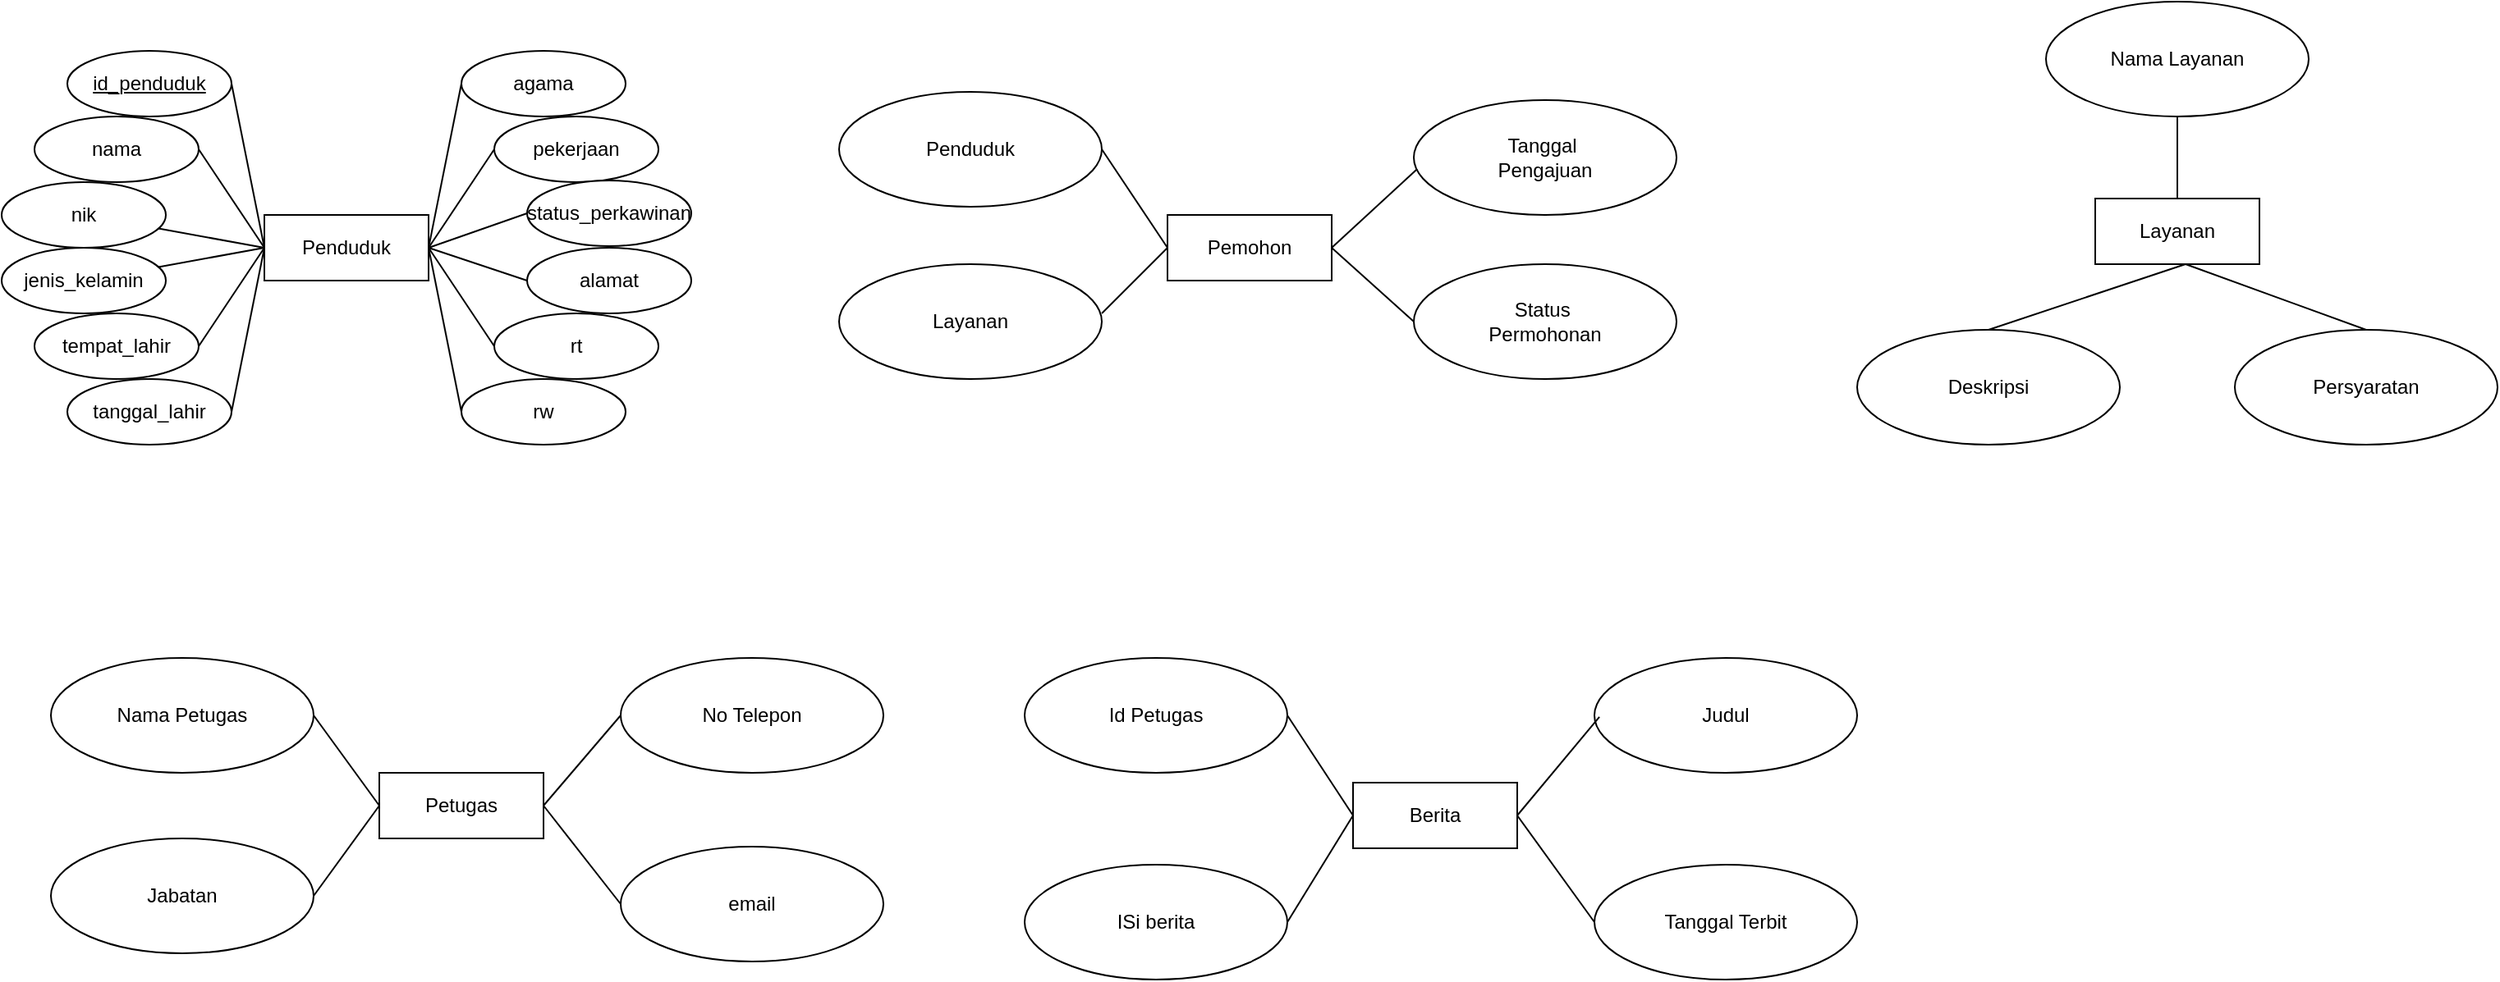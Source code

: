 <mxfile version="24.6.1" type="device">
  <diagram name="Page-1" id="Gd6AUDYWB9hMmStg1P0N">
    <mxGraphModel dx="1728" dy="2201" grid="1" gridSize="10" guides="1" tooltips="1" connect="1" arrows="1" fold="1" page="1" pageScale="1" pageWidth="827" pageHeight="1169" math="0" shadow="0">
      <root>
        <mxCell id="0" />
        <mxCell id="1" parent="0" />
        <mxCell id="cY2Ie32fFYvWca_skU1s-1" value="Penduduk" style="whiteSpace=wrap;html=1;align=center;" parent="1" vertex="1">
          <mxGeometry x="160" y="120" width="100" height="40" as="geometry" />
        </mxCell>
        <mxCell id="cY2Ie32fFYvWca_skU1s-3" value="Layanan" style="whiteSpace=wrap;html=1;align=center;" parent="1" vertex="1">
          <mxGeometry x="1275" y="110" width="100" height="40" as="geometry" />
        </mxCell>
        <mxCell id="cY2Ie32fFYvWca_skU1s-4" value="Petugas" style="whiteSpace=wrap;html=1;align=center;" parent="1" vertex="1">
          <mxGeometry x="230" y="460" width="100" height="40" as="geometry" />
        </mxCell>
        <mxCell id="cY2Ie32fFYvWca_skU1s-5" value="Berita" style="whiteSpace=wrap;html=1;align=center;" parent="1" vertex="1">
          <mxGeometry x="823" y="466" width="100" height="40" as="geometry" />
        </mxCell>
        <mxCell id="cY2Ie32fFYvWca_skU1s-22" style="rounded=0;orthogonalLoop=1;jettySize=auto;html=1;entryX=0;entryY=0.5;entryDx=0;entryDy=0;endArrow=none;startFill=0;exitX=1;exitY=0.5;exitDx=0;exitDy=0;" parent="1" source="cY2Ie32fFYvWca_skU1s-7" target="cY2Ie32fFYvWca_skU1s-1" edge="1">
          <mxGeometry relative="1" as="geometry">
            <mxPoint x="140" y="140.0" as="targetPoint" />
          </mxGeometry>
        </mxCell>
        <mxCell id="cY2Ie32fFYvWca_skU1s-7" value="id_penduduk" style="ellipse;whiteSpace=wrap;html=1;align=center;fontStyle=4;" parent="1" vertex="1">
          <mxGeometry x="40" y="20" width="100" height="40" as="geometry" />
        </mxCell>
        <mxCell id="cY2Ie32fFYvWca_skU1s-23" style="rounded=0;orthogonalLoop=1;jettySize=auto;html=1;exitX=1;exitY=0.5;exitDx=0;exitDy=0;entryX=0;entryY=0.5;entryDx=0;entryDy=0;endArrow=none;startFill=0;" parent="1" source="cY2Ie32fFYvWca_skU1s-8" target="cY2Ie32fFYvWca_skU1s-1" edge="1">
          <mxGeometry relative="1" as="geometry">
            <mxPoint x="140" y="140.0" as="targetPoint" />
          </mxGeometry>
        </mxCell>
        <mxCell id="cY2Ie32fFYvWca_skU1s-8" value="nama" style="ellipse;whiteSpace=wrap;html=1;align=center;" parent="1" vertex="1">
          <mxGeometry x="20" y="60" width="100" height="40" as="geometry" />
        </mxCell>
        <mxCell id="cY2Ie32fFYvWca_skU1s-25" style="rounded=0;orthogonalLoop=1;jettySize=auto;html=1;entryX=0;entryY=0.5;entryDx=0;entryDy=0;endArrow=none;startFill=0;" parent="1" source="cY2Ie32fFYvWca_skU1s-9" target="cY2Ie32fFYvWca_skU1s-1" edge="1">
          <mxGeometry relative="1" as="geometry">
            <mxPoint x="140" y="140.0" as="targetPoint" />
          </mxGeometry>
        </mxCell>
        <mxCell id="cY2Ie32fFYvWca_skU1s-9" value="nik" style="ellipse;whiteSpace=wrap;html=1;align=center;" parent="1" vertex="1">
          <mxGeometry y="100" width="100" height="40" as="geometry" />
        </mxCell>
        <mxCell id="cY2Ie32fFYvWca_skU1s-26" style="rounded=0;orthogonalLoop=1;jettySize=auto;html=1;entryX=0;entryY=0.5;entryDx=0;entryDy=0;endArrow=none;startFill=0;" parent="1" source="cY2Ie32fFYvWca_skU1s-10" target="cY2Ie32fFYvWca_skU1s-1" edge="1">
          <mxGeometry relative="1" as="geometry">
            <mxPoint x="140" y="140.0" as="targetPoint" />
          </mxGeometry>
        </mxCell>
        <mxCell id="cY2Ie32fFYvWca_skU1s-10" value="jenis_kelamin" style="ellipse;whiteSpace=wrap;html=1;align=center;" parent="1" vertex="1">
          <mxGeometry y="140" width="100" height="40" as="geometry" />
        </mxCell>
        <mxCell id="cY2Ie32fFYvWca_skU1s-27" style="rounded=0;orthogonalLoop=1;jettySize=auto;html=1;entryX=0;entryY=0.5;entryDx=0;entryDy=0;endArrow=none;startFill=0;exitX=1;exitY=0.5;exitDx=0;exitDy=0;" parent="1" source="cY2Ie32fFYvWca_skU1s-11" target="cY2Ie32fFYvWca_skU1s-1" edge="1">
          <mxGeometry relative="1" as="geometry">
            <mxPoint x="140" y="140.0" as="targetPoint" />
          </mxGeometry>
        </mxCell>
        <mxCell id="cY2Ie32fFYvWca_skU1s-11" value="tempat_lahir" style="ellipse;whiteSpace=wrap;html=1;align=center;" parent="1" vertex="1">
          <mxGeometry x="20" y="180" width="100" height="40" as="geometry" />
        </mxCell>
        <mxCell id="cY2Ie32fFYvWca_skU1s-12" value="agama" style="ellipse;whiteSpace=wrap;html=1;align=center;" parent="1" vertex="1">
          <mxGeometry x="280" y="20" width="100" height="40" as="geometry" />
        </mxCell>
        <mxCell id="cY2Ie32fFYvWca_skU1s-13" value="pekerjaan" style="ellipse;whiteSpace=wrap;html=1;align=center;" parent="1" vertex="1">
          <mxGeometry x="300" y="60" width="100" height="40" as="geometry" />
        </mxCell>
        <mxCell id="cY2Ie32fFYvWca_skU1s-14" value="status_perkawinan" style="ellipse;whiteSpace=wrap;html=1;align=center;" parent="1" vertex="1">
          <mxGeometry x="320" y="99" width="100" height="40" as="geometry" />
        </mxCell>
        <mxCell id="cY2Ie32fFYvWca_skU1s-15" value="alamat" style="ellipse;whiteSpace=wrap;html=1;align=center;" parent="1" vertex="1">
          <mxGeometry x="320" y="140" width="100" height="40" as="geometry" />
        </mxCell>
        <mxCell id="cY2Ie32fFYvWca_skU1s-16" value="rt" style="ellipse;whiteSpace=wrap;html=1;align=center;" parent="1" vertex="1">
          <mxGeometry x="300" y="180" width="100" height="40" as="geometry" />
        </mxCell>
        <mxCell id="cY2Ie32fFYvWca_skU1s-17" value="rw" style="ellipse;whiteSpace=wrap;html=1;align=center;" parent="1" vertex="1">
          <mxGeometry x="280" y="220" width="100" height="40" as="geometry" />
        </mxCell>
        <mxCell id="cY2Ie32fFYvWca_skU1s-28" style="rounded=0;orthogonalLoop=1;jettySize=auto;html=1;endArrow=none;startFill=0;exitX=1;exitY=0.5;exitDx=0;exitDy=0;" parent="1" source="cY2Ie32fFYvWca_skU1s-18" edge="1">
          <mxGeometry relative="1" as="geometry">
            <mxPoint x="160" y="140" as="targetPoint" />
          </mxGeometry>
        </mxCell>
        <mxCell id="cY2Ie32fFYvWca_skU1s-18" value="tanggal_lahir" style="ellipse;whiteSpace=wrap;html=1;align=center;" parent="1" vertex="1">
          <mxGeometry x="40" y="220" width="100" height="40" as="geometry" />
        </mxCell>
        <mxCell id="jJI12ZAiiK0Du7H_jOjz-1" value="" style="endArrow=none;html=1;rounded=0;entryX=0;entryY=0.5;entryDx=0;entryDy=0;" edge="1" parent="1" target="cY2Ie32fFYvWca_skU1s-15">
          <mxGeometry width="50" height="50" relative="1" as="geometry">
            <mxPoint x="260" y="140" as="sourcePoint" />
            <mxPoint x="310" y="90" as="targetPoint" />
          </mxGeometry>
        </mxCell>
        <mxCell id="jJI12ZAiiK0Du7H_jOjz-2" value="" style="endArrow=none;html=1;rounded=0;entryX=0;entryY=0.5;entryDx=0;entryDy=0;" edge="1" parent="1" target="cY2Ie32fFYvWca_skU1s-13">
          <mxGeometry width="50" height="50" relative="1" as="geometry">
            <mxPoint x="260" y="140" as="sourcePoint" />
            <mxPoint x="310" y="90" as="targetPoint" />
          </mxGeometry>
        </mxCell>
        <mxCell id="jJI12ZAiiK0Du7H_jOjz-3" value="" style="endArrow=none;html=1;rounded=0;entryX=0;entryY=0.5;entryDx=0;entryDy=0;" edge="1" parent="1" target="cY2Ie32fFYvWca_skU1s-14">
          <mxGeometry width="50" height="50" relative="1" as="geometry">
            <mxPoint x="260" y="140" as="sourcePoint" />
            <mxPoint x="310" y="90" as="targetPoint" />
          </mxGeometry>
        </mxCell>
        <mxCell id="jJI12ZAiiK0Du7H_jOjz-5" value="" style="endArrow=none;html=1;rounded=0;entryX=0;entryY=0.5;entryDx=0;entryDy=0;" edge="1" parent="1" target="cY2Ie32fFYvWca_skU1s-17">
          <mxGeometry width="50" height="50" relative="1" as="geometry">
            <mxPoint x="260" y="140" as="sourcePoint" />
            <mxPoint x="310" y="90" as="targetPoint" />
          </mxGeometry>
        </mxCell>
        <mxCell id="jJI12ZAiiK0Du7H_jOjz-6" value="" style="endArrow=none;html=1;rounded=0;entryX=0;entryY=0.5;entryDx=0;entryDy=0;" edge="1" parent="1" target="cY2Ie32fFYvWca_skU1s-16">
          <mxGeometry width="50" height="50" relative="1" as="geometry">
            <mxPoint x="260" y="140" as="sourcePoint" />
            <mxPoint x="310" y="90" as="targetPoint" />
          </mxGeometry>
        </mxCell>
        <mxCell id="jJI12ZAiiK0Du7H_jOjz-7" value="" style="endArrow=none;html=1;rounded=0;entryX=0;entryY=0.5;entryDx=0;entryDy=0;" edge="1" parent="1" target="cY2Ie32fFYvWca_skU1s-12">
          <mxGeometry width="50" height="50" relative="1" as="geometry">
            <mxPoint x="260" y="140" as="sourcePoint" />
            <mxPoint x="310" y="90" as="targetPoint" />
          </mxGeometry>
        </mxCell>
        <mxCell id="jJI12ZAiiK0Du7H_jOjz-8" value="Pemohon" style="whiteSpace=wrap;html=1;align=center;" vertex="1" parent="1">
          <mxGeometry x="710" y="120" width="100" height="40" as="geometry" />
        </mxCell>
        <mxCell id="jJI12ZAiiK0Du7H_jOjz-9" value="Penduduk" style="ellipse;whiteSpace=wrap;html=1;align=center;" vertex="1" parent="1">
          <mxGeometry x="510" y="45" width="160" height="70" as="geometry" />
        </mxCell>
        <mxCell id="jJI12ZAiiK0Du7H_jOjz-10" value="Layanan" style="ellipse;whiteSpace=wrap;html=1;align=center;" vertex="1" parent="1">
          <mxGeometry x="510" y="150" width="160" height="70" as="geometry" />
        </mxCell>
        <mxCell id="jJI12ZAiiK0Du7H_jOjz-11" value="Tanggal&amp;nbsp;&lt;div&gt;Pengajuan&lt;/div&gt;" style="ellipse;whiteSpace=wrap;html=1;align=center;" vertex="1" parent="1">
          <mxGeometry x="860" y="50" width="160" height="70" as="geometry" />
        </mxCell>
        <mxCell id="jJI12ZAiiK0Du7H_jOjz-12" value="Status&amp;nbsp;&lt;div&gt;Permohonan&lt;/div&gt;" style="ellipse;whiteSpace=wrap;html=1;align=center;" vertex="1" parent="1">
          <mxGeometry x="860" y="150" width="160" height="70" as="geometry" />
        </mxCell>
        <mxCell id="jJI12ZAiiK0Du7H_jOjz-13" value="" style="endArrow=none;html=1;rounded=0;entryX=0.013;entryY=0.6;entryDx=0;entryDy=0;entryPerimeter=0;" edge="1" parent="1" target="jJI12ZAiiK0Du7H_jOjz-11">
          <mxGeometry width="50" height="50" relative="1" as="geometry">
            <mxPoint x="810" y="140.03" as="sourcePoint" />
            <mxPoint x="860" y="100" as="targetPoint" />
          </mxGeometry>
        </mxCell>
        <mxCell id="jJI12ZAiiK0Du7H_jOjz-16" value="" style="endArrow=none;html=1;rounded=0;entryX=0;entryY=0.5;entryDx=0;entryDy=0;" edge="1" parent="1" target="jJI12ZAiiK0Du7H_jOjz-12">
          <mxGeometry width="50" height="50" relative="1" as="geometry">
            <mxPoint x="810" y="140" as="sourcePoint" />
            <mxPoint x="860" y="90" as="targetPoint" />
          </mxGeometry>
        </mxCell>
        <mxCell id="jJI12ZAiiK0Du7H_jOjz-17" value="" style="endArrow=none;html=1;rounded=0;entryX=1;entryY=0.5;entryDx=0;entryDy=0;" edge="1" parent="1" target="jJI12ZAiiK0Du7H_jOjz-9">
          <mxGeometry width="50" height="50" relative="1" as="geometry">
            <mxPoint x="710" y="140" as="sourcePoint" />
            <mxPoint x="760" y="90" as="targetPoint" />
          </mxGeometry>
        </mxCell>
        <mxCell id="jJI12ZAiiK0Du7H_jOjz-18" value="" style="endArrow=none;html=1;rounded=0;" edge="1" parent="1">
          <mxGeometry width="50" height="50" relative="1" as="geometry">
            <mxPoint x="670" y="180" as="sourcePoint" />
            <mxPoint x="710" y="140" as="targetPoint" />
          </mxGeometry>
        </mxCell>
        <mxCell id="jJI12ZAiiK0Du7H_jOjz-21" value="Nama Petugas" style="ellipse;whiteSpace=wrap;html=1;align=center;" vertex="1" parent="1">
          <mxGeometry x="30" y="390" width="160" height="70" as="geometry" />
        </mxCell>
        <mxCell id="jJI12ZAiiK0Du7H_jOjz-22" value="No Telepon" style="ellipse;whiteSpace=wrap;html=1;align=center;" vertex="1" parent="1">
          <mxGeometry x="377" y="390" width="160" height="70" as="geometry" />
        </mxCell>
        <mxCell id="jJI12ZAiiK0Du7H_jOjz-23" value="Jabatan" style="ellipse;whiteSpace=wrap;html=1;align=center;" vertex="1" parent="1">
          <mxGeometry x="30" y="500" width="160" height="70" as="geometry" />
        </mxCell>
        <mxCell id="jJI12ZAiiK0Du7H_jOjz-24" value="email" style="ellipse;whiteSpace=wrap;html=1;align=center;" vertex="1" parent="1">
          <mxGeometry x="377" y="505" width="160" height="70" as="geometry" />
        </mxCell>
        <mxCell id="jJI12ZAiiK0Du7H_jOjz-26" value="" style="endArrow=none;html=1;rounded=0;entryX=0;entryY=0.5;entryDx=0;entryDy=0;" edge="1" parent="1" target="jJI12ZAiiK0Du7H_jOjz-22">
          <mxGeometry width="50" height="50" relative="1" as="geometry">
            <mxPoint x="330" y="480" as="sourcePoint" />
            <mxPoint x="380" y="430" as="targetPoint" />
          </mxGeometry>
        </mxCell>
        <mxCell id="jJI12ZAiiK0Du7H_jOjz-27" value="" style="endArrow=none;html=1;rounded=0;entryX=0;entryY=0.5;entryDx=0;entryDy=0;" edge="1" parent="1" target="jJI12ZAiiK0Du7H_jOjz-24">
          <mxGeometry width="50" height="50" relative="1" as="geometry">
            <mxPoint x="330" y="480" as="sourcePoint" />
            <mxPoint x="380" y="430" as="targetPoint" />
          </mxGeometry>
        </mxCell>
        <mxCell id="jJI12ZAiiK0Du7H_jOjz-28" value="" style="endArrow=none;html=1;rounded=0;entryX=1;entryY=0.5;entryDx=0;entryDy=0;" edge="1" parent="1" target="jJI12ZAiiK0Du7H_jOjz-21">
          <mxGeometry width="50" height="50" relative="1" as="geometry">
            <mxPoint x="230" y="480" as="sourcePoint" />
            <mxPoint x="280" y="430" as="targetPoint" />
          </mxGeometry>
        </mxCell>
        <mxCell id="jJI12ZAiiK0Du7H_jOjz-29" value="" style="endArrow=none;html=1;rounded=0;exitX=1;exitY=0.5;exitDx=0;exitDy=0;" edge="1" parent="1" source="jJI12ZAiiK0Du7H_jOjz-23">
          <mxGeometry width="50" height="50" relative="1" as="geometry">
            <mxPoint x="180" y="530" as="sourcePoint" />
            <mxPoint x="230" y="480" as="targetPoint" />
          </mxGeometry>
        </mxCell>
        <mxCell id="jJI12ZAiiK0Du7H_jOjz-30" value="Nama Layanan" style="ellipse;whiteSpace=wrap;html=1;align=center;" vertex="1" parent="1">
          <mxGeometry x="1245" y="-10" width="160" height="70" as="geometry" />
        </mxCell>
        <mxCell id="jJI12ZAiiK0Du7H_jOjz-31" value="Persyaratan" style="ellipse;whiteSpace=wrap;html=1;align=center;" vertex="1" parent="1">
          <mxGeometry x="1360" y="190" width="160" height="70" as="geometry" />
        </mxCell>
        <mxCell id="jJI12ZAiiK0Du7H_jOjz-32" value="Deskripsi" style="ellipse;whiteSpace=wrap;html=1;align=center;" vertex="1" parent="1">
          <mxGeometry x="1130" y="190" width="160" height="70" as="geometry" />
        </mxCell>
        <mxCell id="jJI12ZAiiK0Du7H_jOjz-34" value="" style="endArrow=none;html=1;rounded=0;exitX=0.5;exitY=0;exitDx=0;exitDy=0;" edge="1" parent="1" source="jJI12ZAiiK0Du7H_jOjz-32">
          <mxGeometry width="50" height="50" relative="1" as="geometry">
            <mxPoint x="1280" y="200" as="sourcePoint" />
            <mxPoint x="1330" y="150" as="targetPoint" />
          </mxGeometry>
        </mxCell>
        <mxCell id="jJI12ZAiiK0Du7H_jOjz-35" value="" style="endArrow=none;html=1;rounded=0;exitX=0.5;exitY=0;exitDx=0;exitDy=0;" edge="1" parent="1" source="jJI12ZAiiK0Du7H_jOjz-31">
          <mxGeometry width="50" height="50" relative="1" as="geometry">
            <mxPoint x="1280" y="200" as="sourcePoint" />
            <mxPoint x="1330" y="150" as="targetPoint" />
          </mxGeometry>
        </mxCell>
        <mxCell id="jJI12ZAiiK0Du7H_jOjz-39" value="Judul" style="ellipse;whiteSpace=wrap;html=1;align=center;" vertex="1" parent="1">
          <mxGeometry x="970" y="390" width="160" height="70" as="geometry" />
        </mxCell>
        <mxCell id="jJI12ZAiiK0Du7H_jOjz-40" value="Id Petugas" style="ellipse;whiteSpace=wrap;html=1;align=center;" vertex="1" parent="1">
          <mxGeometry x="623" y="390" width="160" height="70" as="geometry" />
        </mxCell>
        <mxCell id="jJI12ZAiiK0Du7H_jOjz-41" value="ISi berita" style="ellipse;whiteSpace=wrap;html=1;align=center;" vertex="1" parent="1">
          <mxGeometry x="623" y="516" width="160" height="70" as="geometry" />
        </mxCell>
        <mxCell id="jJI12ZAiiK0Du7H_jOjz-42" value="Tanggal Terbit" style="ellipse;whiteSpace=wrap;html=1;align=center;" vertex="1" parent="1">
          <mxGeometry x="970" y="516" width="160" height="70" as="geometry" />
        </mxCell>
        <mxCell id="jJI12ZAiiK0Du7H_jOjz-43" value="" style="endArrow=none;html=1;rounded=0;entryX=0.019;entryY=0.514;entryDx=0;entryDy=0;entryPerimeter=0;" edge="1" parent="1" target="jJI12ZAiiK0Du7H_jOjz-39">
          <mxGeometry width="50" height="50" relative="1" as="geometry">
            <mxPoint x="923" y="486" as="sourcePoint" />
            <mxPoint x="973" y="436" as="targetPoint" />
          </mxGeometry>
        </mxCell>
        <mxCell id="jJI12ZAiiK0Du7H_jOjz-44" value="" style="endArrow=none;html=1;rounded=0;entryX=0;entryY=0.5;entryDx=0;entryDy=0;" edge="1" parent="1" target="jJI12ZAiiK0Du7H_jOjz-42">
          <mxGeometry width="50" height="50" relative="1" as="geometry">
            <mxPoint x="923" y="486" as="sourcePoint" />
            <mxPoint x="973" y="436" as="targetPoint" />
          </mxGeometry>
        </mxCell>
        <mxCell id="jJI12ZAiiK0Du7H_jOjz-45" value="" style="endArrow=none;html=1;rounded=0;entryX=1;entryY=0.5;entryDx=0;entryDy=0;" edge="1" parent="1" target="jJI12ZAiiK0Du7H_jOjz-40">
          <mxGeometry width="50" height="50" relative="1" as="geometry">
            <mxPoint x="823" y="486" as="sourcePoint" />
            <mxPoint x="873" y="436" as="targetPoint" />
          </mxGeometry>
        </mxCell>
        <mxCell id="jJI12ZAiiK0Du7H_jOjz-46" value="" style="endArrow=none;html=1;rounded=0;exitX=1;exitY=0.5;exitDx=0;exitDy=0;" edge="1" parent="1" source="jJI12ZAiiK0Du7H_jOjz-41">
          <mxGeometry width="50" height="50" relative="1" as="geometry">
            <mxPoint x="773" y="536" as="sourcePoint" />
            <mxPoint x="823" y="486" as="targetPoint" />
          </mxGeometry>
        </mxCell>
        <mxCell id="jJI12ZAiiK0Du7H_jOjz-48" value="" style="endArrow=none;html=1;rounded=0;" edge="1" parent="1" target="jJI12ZAiiK0Du7H_jOjz-30">
          <mxGeometry width="50" height="50" relative="1" as="geometry">
            <mxPoint x="1325" y="110" as="sourcePoint" />
            <mxPoint x="1375" y="60" as="targetPoint" />
          </mxGeometry>
        </mxCell>
      </root>
    </mxGraphModel>
  </diagram>
</mxfile>
